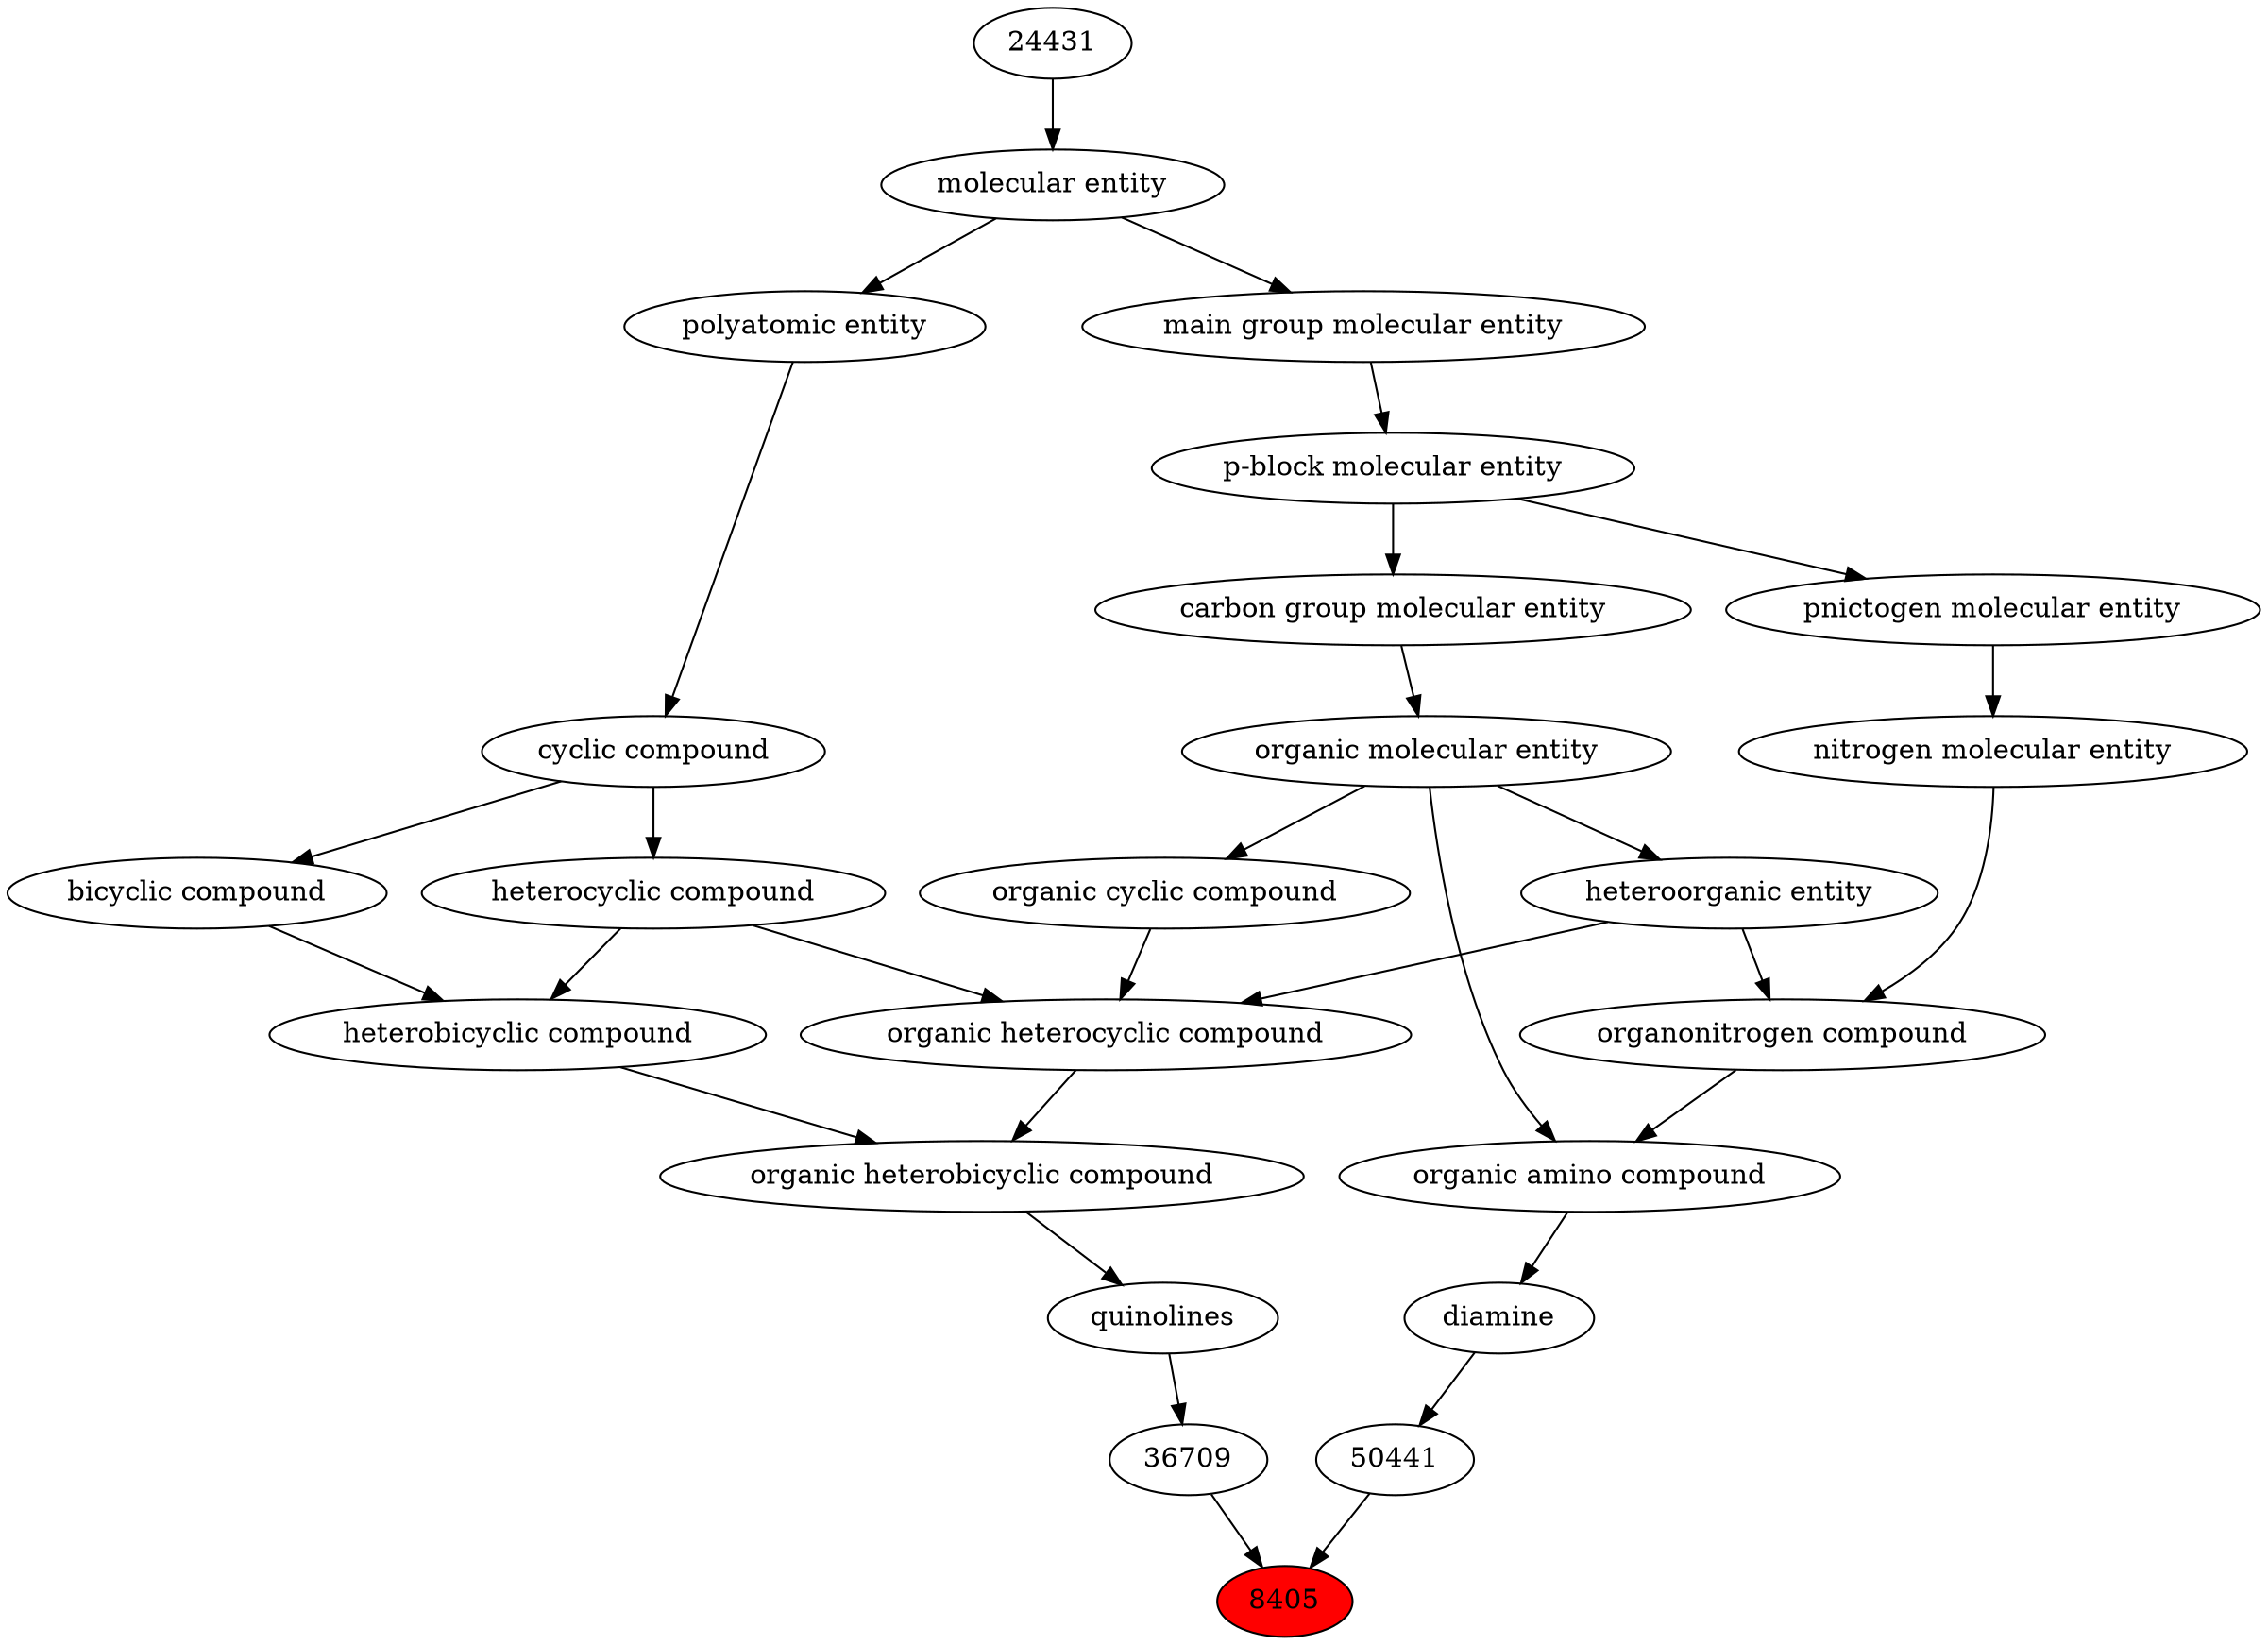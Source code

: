 digraph tree{ 
8405 [label="8405" fillcolor=red style=filled]
36709 -> 8405
50441 -> 8405
36709 [label="36709"]
26513 -> 36709
50441 [label="50441"]
23666 -> 50441
26513 [label="quinolines"]
27171 -> 26513
23666 [label="diamine"]
50047 -> 23666
27171 [label="organic heterobicyclic compound"]
33672 -> 27171
24532 -> 27171
50047 [label="organic amino compound"]
50860 -> 50047
35352 -> 50047
33672 [label="heterobicyclic compound"]
33636 -> 33672
5686 -> 33672
24532 [label="organic heterocyclic compound"]
33285 -> 24532
33832 -> 24532
5686 -> 24532
50860 [label="organic molecular entity"]
33582 -> 50860
35352 [label="organonitrogen compound"]
51143 -> 35352
33285 -> 35352
33636 [label="bicyclic compound"]
33595 -> 33636
5686 [label="heterocyclic compound"]
33595 -> 5686
33285 [label="heteroorganic entity"]
50860 -> 33285
33832 [label="organic cyclic compound"]
50860 -> 33832
33582 [label="carbon group molecular entity"]
33675 -> 33582
51143 [label="nitrogen molecular entity"]
33302 -> 51143
33595 [label="cyclic compound"]
36357 -> 33595
33675 [label="p-block molecular entity"]
33579 -> 33675
33302 [label="pnictogen molecular entity"]
33675 -> 33302
36357 [label="polyatomic entity"]
23367 -> 36357
33579 [label="main group molecular entity"]
23367 -> 33579
23367 [label="molecular entity"]
24431 -> 23367
24431 [label="24431"]
}